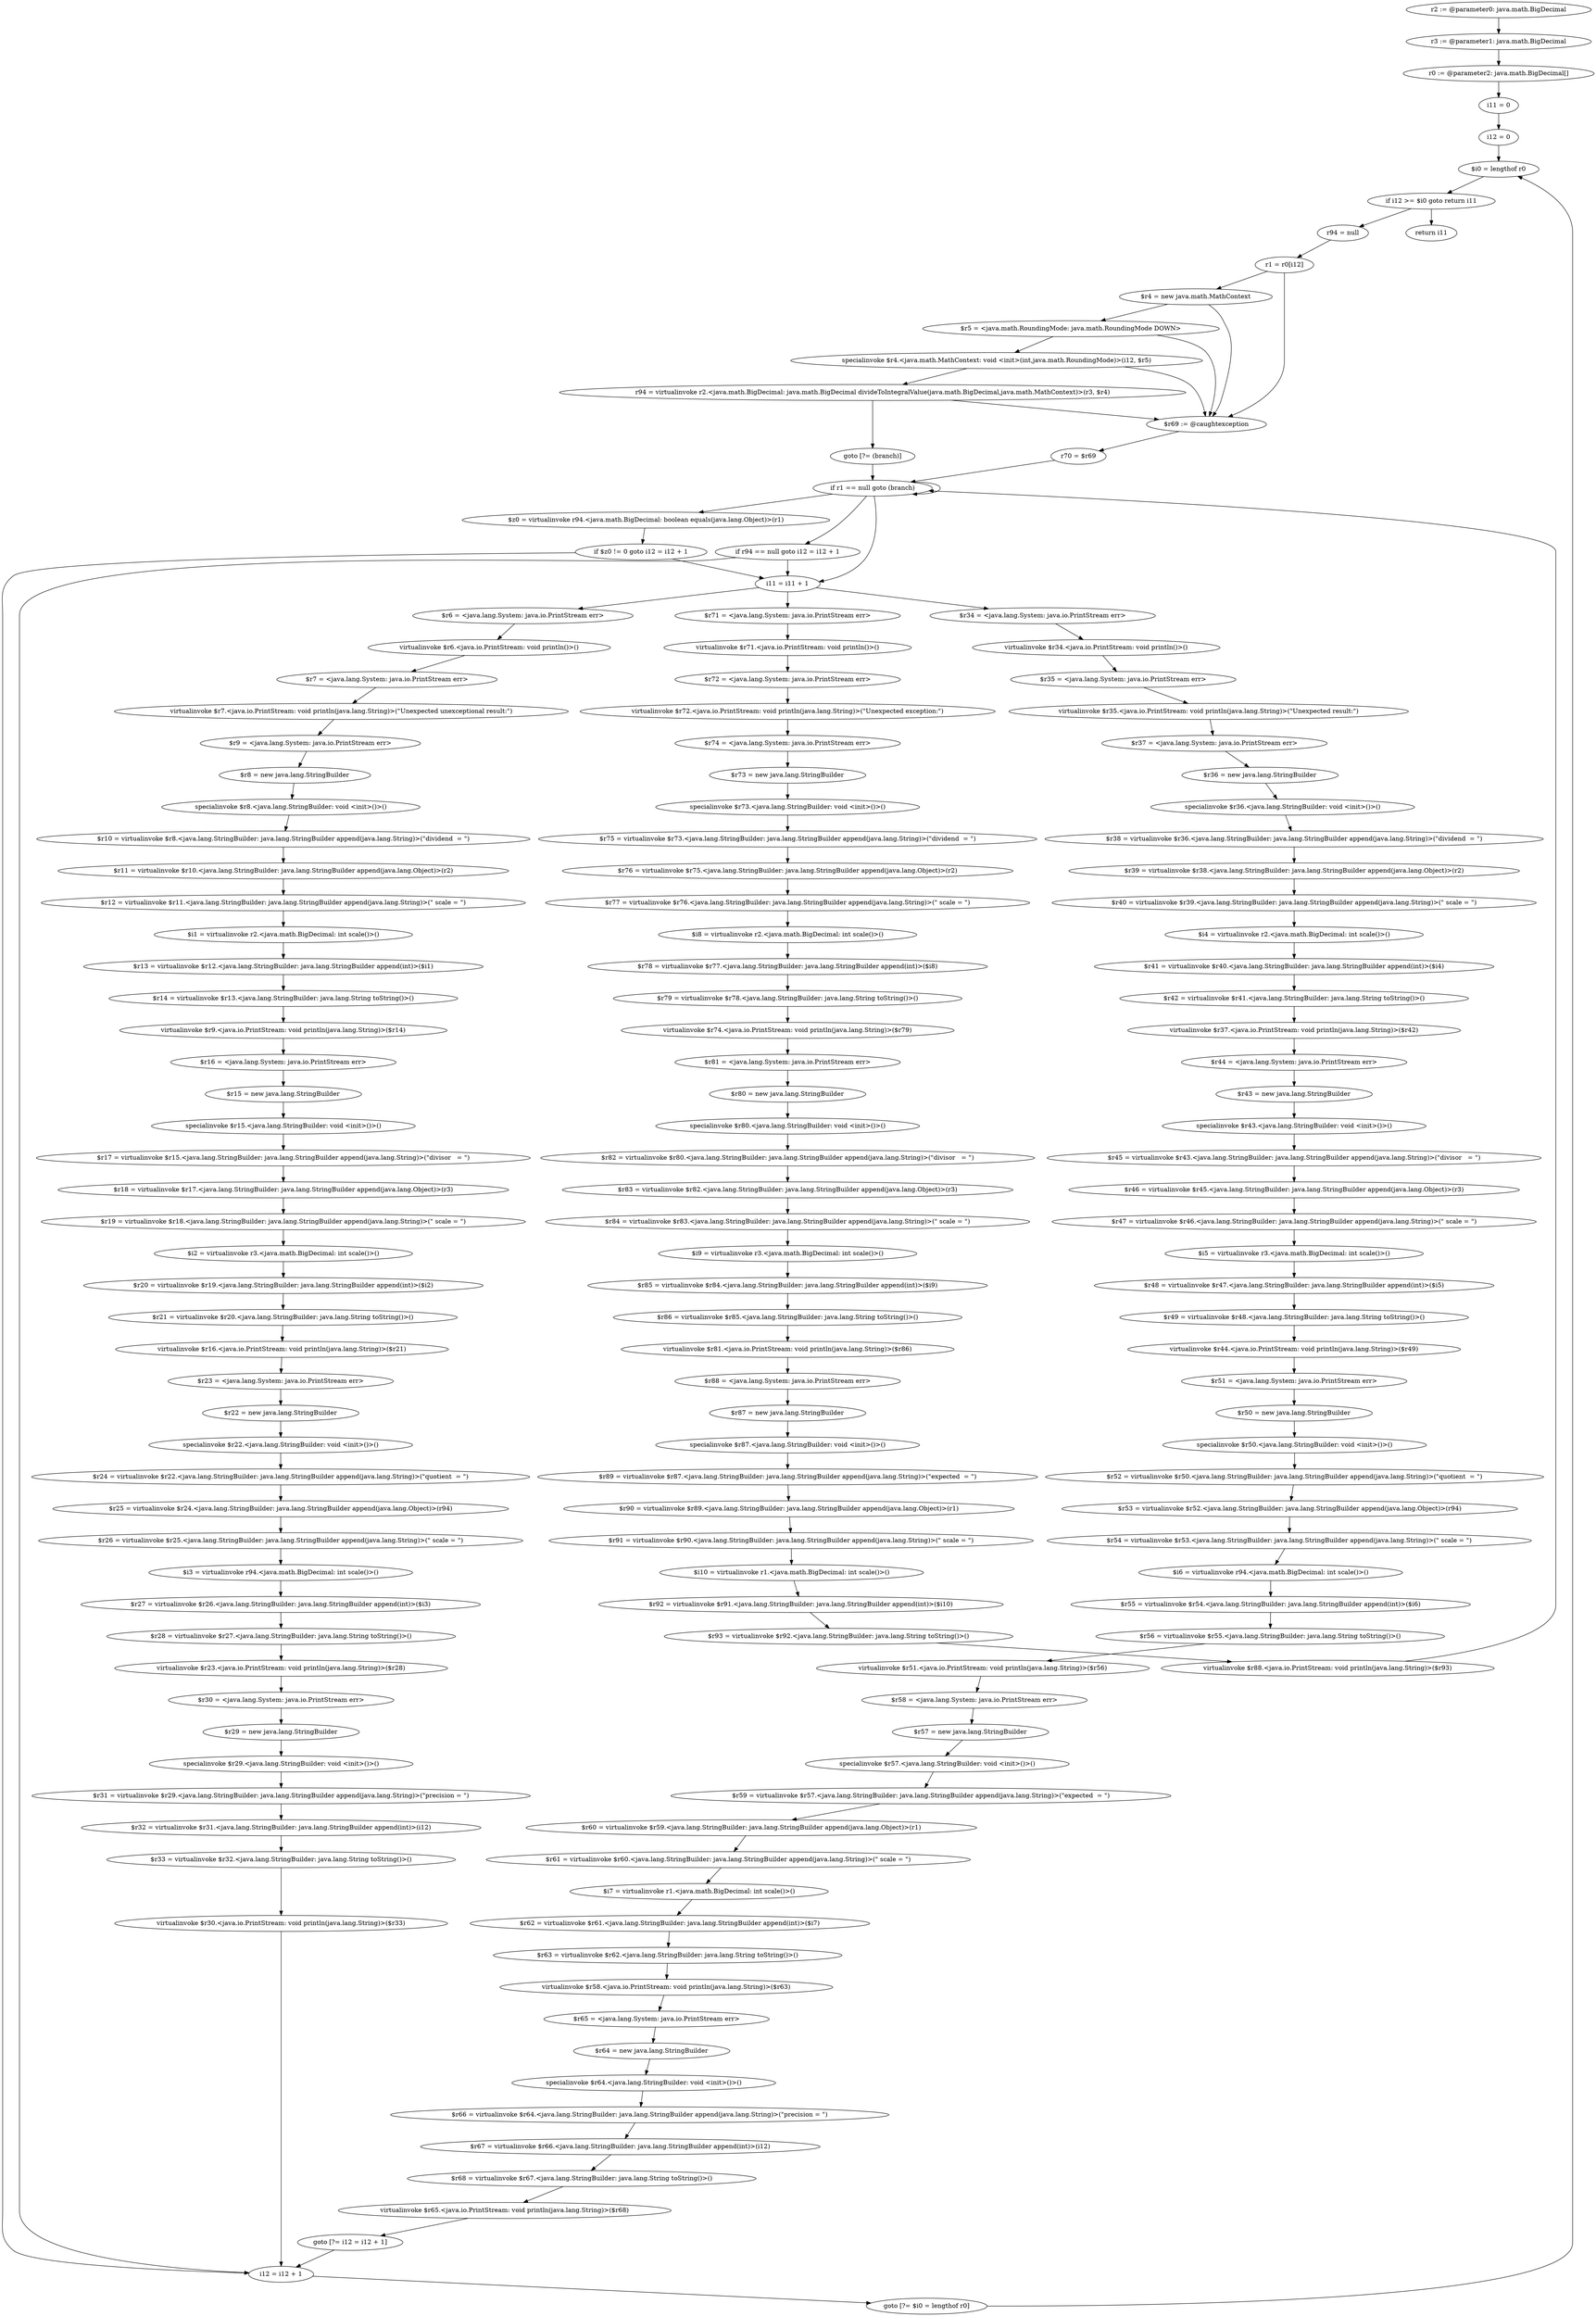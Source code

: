 digraph "unitGraph" {
    "r2 := @parameter0: java.math.BigDecimal"
    "r3 := @parameter1: java.math.BigDecimal"
    "r0 := @parameter2: java.math.BigDecimal[]"
    "i11 = 0"
    "i12 = 0"
    "$i0 = lengthof r0"
    "if i12 >= $i0 goto return i11"
    "r94 = null"
    "r1 = r0[i12]"
    "$r4 = new java.math.MathContext"
    "$r5 = <java.math.RoundingMode: java.math.RoundingMode DOWN>"
    "specialinvoke $r4.<java.math.MathContext: void <init>(int,java.math.RoundingMode)>(i12, $r5)"
    "r94 = virtualinvoke r2.<java.math.BigDecimal: java.math.BigDecimal divideToIntegralValue(java.math.BigDecimal,java.math.MathContext)>(r3, $r4)"
    "goto [?= (branch)]"
    "$r69 := @caughtexception"
    "r70 = $r69"
    "if r1 == null goto (branch)"
    "i11 = i11 + 1"
    "$r71 = <java.lang.System: java.io.PrintStream err>"
    "virtualinvoke $r71.<java.io.PrintStream: void println()>()"
    "$r72 = <java.lang.System: java.io.PrintStream err>"
    "virtualinvoke $r72.<java.io.PrintStream: void println(java.lang.String)>(\"Unexpected exception:\")"
    "$r74 = <java.lang.System: java.io.PrintStream err>"
    "$r73 = new java.lang.StringBuilder"
    "specialinvoke $r73.<java.lang.StringBuilder: void <init>()>()"
    "$r75 = virtualinvoke $r73.<java.lang.StringBuilder: java.lang.StringBuilder append(java.lang.String)>(\"dividend  = \")"
    "$r76 = virtualinvoke $r75.<java.lang.StringBuilder: java.lang.StringBuilder append(java.lang.Object)>(r2)"
    "$r77 = virtualinvoke $r76.<java.lang.StringBuilder: java.lang.StringBuilder append(java.lang.String)>(\" scale = \")"
    "$i8 = virtualinvoke r2.<java.math.BigDecimal: int scale()>()"
    "$r78 = virtualinvoke $r77.<java.lang.StringBuilder: java.lang.StringBuilder append(int)>($i8)"
    "$r79 = virtualinvoke $r78.<java.lang.StringBuilder: java.lang.String toString()>()"
    "virtualinvoke $r74.<java.io.PrintStream: void println(java.lang.String)>($r79)"
    "$r81 = <java.lang.System: java.io.PrintStream err>"
    "$r80 = new java.lang.StringBuilder"
    "specialinvoke $r80.<java.lang.StringBuilder: void <init>()>()"
    "$r82 = virtualinvoke $r80.<java.lang.StringBuilder: java.lang.StringBuilder append(java.lang.String)>(\"divisor   = \")"
    "$r83 = virtualinvoke $r82.<java.lang.StringBuilder: java.lang.StringBuilder append(java.lang.Object)>(r3)"
    "$r84 = virtualinvoke $r83.<java.lang.StringBuilder: java.lang.StringBuilder append(java.lang.String)>(\" scale = \")"
    "$i9 = virtualinvoke r3.<java.math.BigDecimal: int scale()>()"
    "$r85 = virtualinvoke $r84.<java.lang.StringBuilder: java.lang.StringBuilder append(int)>($i9)"
    "$r86 = virtualinvoke $r85.<java.lang.StringBuilder: java.lang.String toString()>()"
    "virtualinvoke $r81.<java.io.PrintStream: void println(java.lang.String)>($r86)"
    "$r88 = <java.lang.System: java.io.PrintStream err>"
    "$r87 = new java.lang.StringBuilder"
    "specialinvoke $r87.<java.lang.StringBuilder: void <init>()>()"
    "$r89 = virtualinvoke $r87.<java.lang.StringBuilder: java.lang.StringBuilder append(java.lang.String)>(\"expected  = \")"
    "$r90 = virtualinvoke $r89.<java.lang.StringBuilder: java.lang.StringBuilder append(java.lang.Object)>(r1)"
    "$r91 = virtualinvoke $r90.<java.lang.StringBuilder: java.lang.StringBuilder append(java.lang.String)>(\" scale = \")"
    "$i10 = virtualinvoke r1.<java.math.BigDecimal: int scale()>()"
    "$r92 = virtualinvoke $r91.<java.lang.StringBuilder: java.lang.StringBuilder append(int)>($i10)"
    "$r93 = virtualinvoke $r92.<java.lang.StringBuilder: java.lang.String toString()>()"
    "virtualinvoke $r88.<java.io.PrintStream: void println(java.lang.String)>($r93)"
    "$z0 = virtualinvoke r94.<java.math.BigDecimal: boolean equals(java.lang.Object)>(r1)"
    "if $z0 != 0 goto i12 = i12 + 1"
    "$r34 = <java.lang.System: java.io.PrintStream err>"
    "virtualinvoke $r34.<java.io.PrintStream: void println()>()"
    "$r35 = <java.lang.System: java.io.PrintStream err>"
    "virtualinvoke $r35.<java.io.PrintStream: void println(java.lang.String)>(\"Unexpected result:\")"
    "$r37 = <java.lang.System: java.io.PrintStream err>"
    "$r36 = new java.lang.StringBuilder"
    "specialinvoke $r36.<java.lang.StringBuilder: void <init>()>()"
    "$r38 = virtualinvoke $r36.<java.lang.StringBuilder: java.lang.StringBuilder append(java.lang.String)>(\"dividend  = \")"
    "$r39 = virtualinvoke $r38.<java.lang.StringBuilder: java.lang.StringBuilder append(java.lang.Object)>(r2)"
    "$r40 = virtualinvoke $r39.<java.lang.StringBuilder: java.lang.StringBuilder append(java.lang.String)>(\" scale = \")"
    "$i4 = virtualinvoke r2.<java.math.BigDecimal: int scale()>()"
    "$r41 = virtualinvoke $r40.<java.lang.StringBuilder: java.lang.StringBuilder append(int)>($i4)"
    "$r42 = virtualinvoke $r41.<java.lang.StringBuilder: java.lang.String toString()>()"
    "virtualinvoke $r37.<java.io.PrintStream: void println(java.lang.String)>($r42)"
    "$r44 = <java.lang.System: java.io.PrintStream err>"
    "$r43 = new java.lang.StringBuilder"
    "specialinvoke $r43.<java.lang.StringBuilder: void <init>()>()"
    "$r45 = virtualinvoke $r43.<java.lang.StringBuilder: java.lang.StringBuilder append(java.lang.String)>(\"divisor   = \")"
    "$r46 = virtualinvoke $r45.<java.lang.StringBuilder: java.lang.StringBuilder append(java.lang.Object)>(r3)"
    "$r47 = virtualinvoke $r46.<java.lang.StringBuilder: java.lang.StringBuilder append(java.lang.String)>(\" scale = \")"
    "$i5 = virtualinvoke r3.<java.math.BigDecimal: int scale()>()"
    "$r48 = virtualinvoke $r47.<java.lang.StringBuilder: java.lang.StringBuilder append(int)>($i5)"
    "$r49 = virtualinvoke $r48.<java.lang.StringBuilder: java.lang.String toString()>()"
    "virtualinvoke $r44.<java.io.PrintStream: void println(java.lang.String)>($r49)"
    "$r51 = <java.lang.System: java.io.PrintStream err>"
    "$r50 = new java.lang.StringBuilder"
    "specialinvoke $r50.<java.lang.StringBuilder: void <init>()>()"
    "$r52 = virtualinvoke $r50.<java.lang.StringBuilder: java.lang.StringBuilder append(java.lang.String)>(\"quotient  = \")"
    "$r53 = virtualinvoke $r52.<java.lang.StringBuilder: java.lang.StringBuilder append(java.lang.Object)>(r94)"
    "$r54 = virtualinvoke $r53.<java.lang.StringBuilder: java.lang.StringBuilder append(java.lang.String)>(\" scale = \")"
    "$i6 = virtualinvoke r94.<java.math.BigDecimal: int scale()>()"
    "$r55 = virtualinvoke $r54.<java.lang.StringBuilder: java.lang.StringBuilder append(int)>($i6)"
    "$r56 = virtualinvoke $r55.<java.lang.StringBuilder: java.lang.String toString()>()"
    "virtualinvoke $r51.<java.io.PrintStream: void println(java.lang.String)>($r56)"
    "$r58 = <java.lang.System: java.io.PrintStream err>"
    "$r57 = new java.lang.StringBuilder"
    "specialinvoke $r57.<java.lang.StringBuilder: void <init>()>()"
    "$r59 = virtualinvoke $r57.<java.lang.StringBuilder: java.lang.StringBuilder append(java.lang.String)>(\"expected  = \")"
    "$r60 = virtualinvoke $r59.<java.lang.StringBuilder: java.lang.StringBuilder append(java.lang.Object)>(r1)"
    "$r61 = virtualinvoke $r60.<java.lang.StringBuilder: java.lang.StringBuilder append(java.lang.String)>(\" scale = \")"
    "$i7 = virtualinvoke r1.<java.math.BigDecimal: int scale()>()"
    "$r62 = virtualinvoke $r61.<java.lang.StringBuilder: java.lang.StringBuilder append(int)>($i7)"
    "$r63 = virtualinvoke $r62.<java.lang.StringBuilder: java.lang.String toString()>()"
    "virtualinvoke $r58.<java.io.PrintStream: void println(java.lang.String)>($r63)"
    "$r65 = <java.lang.System: java.io.PrintStream err>"
    "$r64 = new java.lang.StringBuilder"
    "specialinvoke $r64.<java.lang.StringBuilder: void <init>()>()"
    "$r66 = virtualinvoke $r64.<java.lang.StringBuilder: java.lang.StringBuilder append(java.lang.String)>(\"precision = \")"
    "$r67 = virtualinvoke $r66.<java.lang.StringBuilder: java.lang.StringBuilder append(int)>(i12)"
    "$r68 = virtualinvoke $r67.<java.lang.StringBuilder: java.lang.String toString()>()"
    "virtualinvoke $r65.<java.io.PrintStream: void println(java.lang.String)>($r68)"
    "goto [?= i12 = i12 + 1]"
    "if r94 == null goto i12 = i12 + 1"
    "$r6 = <java.lang.System: java.io.PrintStream err>"
    "virtualinvoke $r6.<java.io.PrintStream: void println()>()"
    "$r7 = <java.lang.System: java.io.PrintStream err>"
    "virtualinvoke $r7.<java.io.PrintStream: void println(java.lang.String)>(\"Unexpected unexceptional result:\")"
    "$r9 = <java.lang.System: java.io.PrintStream err>"
    "$r8 = new java.lang.StringBuilder"
    "specialinvoke $r8.<java.lang.StringBuilder: void <init>()>()"
    "$r10 = virtualinvoke $r8.<java.lang.StringBuilder: java.lang.StringBuilder append(java.lang.String)>(\"dividend  = \")"
    "$r11 = virtualinvoke $r10.<java.lang.StringBuilder: java.lang.StringBuilder append(java.lang.Object)>(r2)"
    "$r12 = virtualinvoke $r11.<java.lang.StringBuilder: java.lang.StringBuilder append(java.lang.String)>(\" scale = \")"
    "$i1 = virtualinvoke r2.<java.math.BigDecimal: int scale()>()"
    "$r13 = virtualinvoke $r12.<java.lang.StringBuilder: java.lang.StringBuilder append(int)>($i1)"
    "$r14 = virtualinvoke $r13.<java.lang.StringBuilder: java.lang.String toString()>()"
    "virtualinvoke $r9.<java.io.PrintStream: void println(java.lang.String)>($r14)"
    "$r16 = <java.lang.System: java.io.PrintStream err>"
    "$r15 = new java.lang.StringBuilder"
    "specialinvoke $r15.<java.lang.StringBuilder: void <init>()>()"
    "$r17 = virtualinvoke $r15.<java.lang.StringBuilder: java.lang.StringBuilder append(java.lang.String)>(\"divisor   = \")"
    "$r18 = virtualinvoke $r17.<java.lang.StringBuilder: java.lang.StringBuilder append(java.lang.Object)>(r3)"
    "$r19 = virtualinvoke $r18.<java.lang.StringBuilder: java.lang.StringBuilder append(java.lang.String)>(\" scale = \")"
    "$i2 = virtualinvoke r3.<java.math.BigDecimal: int scale()>()"
    "$r20 = virtualinvoke $r19.<java.lang.StringBuilder: java.lang.StringBuilder append(int)>($i2)"
    "$r21 = virtualinvoke $r20.<java.lang.StringBuilder: java.lang.String toString()>()"
    "virtualinvoke $r16.<java.io.PrintStream: void println(java.lang.String)>($r21)"
    "$r23 = <java.lang.System: java.io.PrintStream err>"
    "$r22 = new java.lang.StringBuilder"
    "specialinvoke $r22.<java.lang.StringBuilder: void <init>()>()"
    "$r24 = virtualinvoke $r22.<java.lang.StringBuilder: java.lang.StringBuilder append(java.lang.String)>(\"quotient  = \")"
    "$r25 = virtualinvoke $r24.<java.lang.StringBuilder: java.lang.StringBuilder append(java.lang.Object)>(r94)"
    "$r26 = virtualinvoke $r25.<java.lang.StringBuilder: java.lang.StringBuilder append(java.lang.String)>(\" scale = \")"
    "$i3 = virtualinvoke r94.<java.math.BigDecimal: int scale()>()"
    "$r27 = virtualinvoke $r26.<java.lang.StringBuilder: java.lang.StringBuilder append(int)>($i3)"
    "$r28 = virtualinvoke $r27.<java.lang.StringBuilder: java.lang.String toString()>()"
    "virtualinvoke $r23.<java.io.PrintStream: void println(java.lang.String)>($r28)"
    "$r30 = <java.lang.System: java.io.PrintStream err>"
    "$r29 = new java.lang.StringBuilder"
    "specialinvoke $r29.<java.lang.StringBuilder: void <init>()>()"
    "$r31 = virtualinvoke $r29.<java.lang.StringBuilder: java.lang.StringBuilder append(java.lang.String)>(\"precision = \")"
    "$r32 = virtualinvoke $r31.<java.lang.StringBuilder: java.lang.StringBuilder append(int)>(i12)"
    "$r33 = virtualinvoke $r32.<java.lang.StringBuilder: java.lang.String toString()>()"
    "virtualinvoke $r30.<java.io.PrintStream: void println(java.lang.String)>($r33)"
    "i12 = i12 + 1"
    "goto [?= $i0 = lengthof r0]"
    "return i11"
    "r2 := @parameter0: java.math.BigDecimal"->"r3 := @parameter1: java.math.BigDecimal";
    "r3 := @parameter1: java.math.BigDecimal"->"r0 := @parameter2: java.math.BigDecimal[]";
    "r0 := @parameter2: java.math.BigDecimal[]"->"i11 = 0";
    "i11 = 0"->"i12 = 0";
    "i12 = 0"->"$i0 = lengthof r0";
    "$i0 = lengthof r0"->"if i12 >= $i0 goto return i11";
    "if i12 >= $i0 goto return i11"->"r94 = null";
    "if i12 >= $i0 goto return i11"->"return i11";
    "r94 = null"->"r1 = r0[i12]";
    "r1 = r0[i12]"->"$r4 = new java.math.MathContext";
    "r1 = r0[i12]"->"$r69 := @caughtexception";
    "$r4 = new java.math.MathContext"->"$r5 = <java.math.RoundingMode: java.math.RoundingMode DOWN>";
    "$r4 = new java.math.MathContext"->"$r69 := @caughtexception";
    "$r5 = <java.math.RoundingMode: java.math.RoundingMode DOWN>"->"specialinvoke $r4.<java.math.MathContext: void <init>(int,java.math.RoundingMode)>(i12, $r5)";
    "$r5 = <java.math.RoundingMode: java.math.RoundingMode DOWN>"->"$r69 := @caughtexception";
    "specialinvoke $r4.<java.math.MathContext: void <init>(int,java.math.RoundingMode)>(i12, $r5)"->"r94 = virtualinvoke r2.<java.math.BigDecimal: java.math.BigDecimal divideToIntegralValue(java.math.BigDecimal,java.math.MathContext)>(r3, $r4)";
    "specialinvoke $r4.<java.math.MathContext: void <init>(int,java.math.RoundingMode)>(i12, $r5)"->"$r69 := @caughtexception";
    "r94 = virtualinvoke r2.<java.math.BigDecimal: java.math.BigDecimal divideToIntegralValue(java.math.BigDecimal,java.math.MathContext)>(r3, $r4)"->"goto [?= (branch)]";
    "r94 = virtualinvoke r2.<java.math.BigDecimal: java.math.BigDecimal divideToIntegralValue(java.math.BigDecimal,java.math.MathContext)>(r3, $r4)"->"$r69 := @caughtexception";
    "goto [?= (branch)]"->"if r1 == null goto (branch)";
    "$r69 := @caughtexception"->"r70 = $r69";
    "r70 = $r69"->"if r1 == null goto (branch)";
    "if r1 == null goto (branch)"->"i11 = i11 + 1";
    "if r1 == null goto (branch)"->"if r1 == null goto (branch)";
    "i11 = i11 + 1"->"$r71 = <java.lang.System: java.io.PrintStream err>";
    "$r71 = <java.lang.System: java.io.PrintStream err>"->"virtualinvoke $r71.<java.io.PrintStream: void println()>()";
    "virtualinvoke $r71.<java.io.PrintStream: void println()>()"->"$r72 = <java.lang.System: java.io.PrintStream err>";
    "$r72 = <java.lang.System: java.io.PrintStream err>"->"virtualinvoke $r72.<java.io.PrintStream: void println(java.lang.String)>(\"Unexpected exception:\")";
    "virtualinvoke $r72.<java.io.PrintStream: void println(java.lang.String)>(\"Unexpected exception:\")"->"$r74 = <java.lang.System: java.io.PrintStream err>";
    "$r74 = <java.lang.System: java.io.PrintStream err>"->"$r73 = new java.lang.StringBuilder";
    "$r73 = new java.lang.StringBuilder"->"specialinvoke $r73.<java.lang.StringBuilder: void <init>()>()";
    "specialinvoke $r73.<java.lang.StringBuilder: void <init>()>()"->"$r75 = virtualinvoke $r73.<java.lang.StringBuilder: java.lang.StringBuilder append(java.lang.String)>(\"dividend  = \")";
    "$r75 = virtualinvoke $r73.<java.lang.StringBuilder: java.lang.StringBuilder append(java.lang.String)>(\"dividend  = \")"->"$r76 = virtualinvoke $r75.<java.lang.StringBuilder: java.lang.StringBuilder append(java.lang.Object)>(r2)";
    "$r76 = virtualinvoke $r75.<java.lang.StringBuilder: java.lang.StringBuilder append(java.lang.Object)>(r2)"->"$r77 = virtualinvoke $r76.<java.lang.StringBuilder: java.lang.StringBuilder append(java.lang.String)>(\" scale = \")";
    "$r77 = virtualinvoke $r76.<java.lang.StringBuilder: java.lang.StringBuilder append(java.lang.String)>(\" scale = \")"->"$i8 = virtualinvoke r2.<java.math.BigDecimal: int scale()>()";
    "$i8 = virtualinvoke r2.<java.math.BigDecimal: int scale()>()"->"$r78 = virtualinvoke $r77.<java.lang.StringBuilder: java.lang.StringBuilder append(int)>($i8)";
    "$r78 = virtualinvoke $r77.<java.lang.StringBuilder: java.lang.StringBuilder append(int)>($i8)"->"$r79 = virtualinvoke $r78.<java.lang.StringBuilder: java.lang.String toString()>()";
    "$r79 = virtualinvoke $r78.<java.lang.StringBuilder: java.lang.String toString()>()"->"virtualinvoke $r74.<java.io.PrintStream: void println(java.lang.String)>($r79)";
    "virtualinvoke $r74.<java.io.PrintStream: void println(java.lang.String)>($r79)"->"$r81 = <java.lang.System: java.io.PrintStream err>";
    "$r81 = <java.lang.System: java.io.PrintStream err>"->"$r80 = new java.lang.StringBuilder";
    "$r80 = new java.lang.StringBuilder"->"specialinvoke $r80.<java.lang.StringBuilder: void <init>()>()";
    "specialinvoke $r80.<java.lang.StringBuilder: void <init>()>()"->"$r82 = virtualinvoke $r80.<java.lang.StringBuilder: java.lang.StringBuilder append(java.lang.String)>(\"divisor   = \")";
    "$r82 = virtualinvoke $r80.<java.lang.StringBuilder: java.lang.StringBuilder append(java.lang.String)>(\"divisor   = \")"->"$r83 = virtualinvoke $r82.<java.lang.StringBuilder: java.lang.StringBuilder append(java.lang.Object)>(r3)";
    "$r83 = virtualinvoke $r82.<java.lang.StringBuilder: java.lang.StringBuilder append(java.lang.Object)>(r3)"->"$r84 = virtualinvoke $r83.<java.lang.StringBuilder: java.lang.StringBuilder append(java.lang.String)>(\" scale = \")";
    "$r84 = virtualinvoke $r83.<java.lang.StringBuilder: java.lang.StringBuilder append(java.lang.String)>(\" scale = \")"->"$i9 = virtualinvoke r3.<java.math.BigDecimal: int scale()>()";
    "$i9 = virtualinvoke r3.<java.math.BigDecimal: int scale()>()"->"$r85 = virtualinvoke $r84.<java.lang.StringBuilder: java.lang.StringBuilder append(int)>($i9)";
    "$r85 = virtualinvoke $r84.<java.lang.StringBuilder: java.lang.StringBuilder append(int)>($i9)"->"$r86 = virtualinvoke $r85.<java.lang.StringBuilder: java.lang.String toString()>()";
    "$r86 = virtualinvoke $r85.<java.lang.StringBuilder: java.lang.String toString()>()"->"virtualinvoke $r81.<java.io.PrintStream: void println(java.lang.String)>($r86)";
    "virtualinvoke $r81.<java.io.PrintStream: void println(java.lang.String)>($r86)"->"$r88 = <java.lang.System: java.io.PrintStream err>";
    "$r88 = <java.lang.System: java.io.PrintStream err>"->"$r87 = new java.lang.StringBuilder";
    "$r87 = new java.lang.StringBuilder"->"specialinvoke $r87.<java.lang.StringBuilder: void <init>()>()";
    "specialinvoke $r87.<java.lang.StringBuilder: void <init>()>()"->"$r89 = virtualinvoke $r87.<java.lang.StringBuilder: java.lang.StringBuilder append(java.lang.String)>(\"expected  = \")";
    "$r89 = virtualinvoke $r87.<java.lang.StringBuilder: java.lang.StringBuilder append(java.lang.String)>(\"expected  = \")"->"$r90 = virtualinvoke $r89.<java.lang.StringBuilder: java.lang.StringBuilder append(java.lang.Object)>(r1)";
    "$r90 = virtualinvoke $r89.<java.lang.StringBuilder: java.lang.StringBuilder append(java.lang.Object)>(r1)"->"$r91 = virtualinvoke $r90.<java.lang.StringBuilder: java.lang.StringBuilder append(java.lang.String)>(\" scale = \")";
    "$r91 = virtualinvoke $r90.<java.lang.StringBuilder: java.lang.StringBuilder append(java.lang.String)>(\" scale = \")"->"$i10 = virtualinvoke r1.<java.math.BigDecimal: int scale()>()";
    "$i10 = virtualinvoke r1.<java.math.BigDecimal: int scale()>()"->"$r92 = virtualinvoke $r91.<java.lang.StringBuilder: java.lang.StringBuilder append(int)>($i10)";
    "$r92 = virtualinvoke $r91.<java.lang.StringBuilder: java.lang.StringBuilder append(int)>($i10)"->"$r93 = virtualinvoke $r92.<java.lang.StringBuilder: java.lang.String toString()>()";
    "$r93 = virtualinvoke $r92.<java.lang.StringBuilder: java.lang.String toString()>()"->"virtualinvoke $r88.<java.io.PrintStream: void println(java.lang.String)>($r93)";
    "virtualinvoke $r88.<java.io.PrintStream: void println(java.lang.String)>($r93)"->"if r1 == null goto (branch)";
    "if r1 == null goto (branch)"->"$z0 = virtualinvoke r94.<java.math.BigDecimal: boolean equals(java.lang.Object)>(r1)";
    "if r1 == null goto (branch)"->"if r94 == null goto i12 = i12 + 1";
    "$z0 = virtualinvoke r94.<java.math.BigDecimal: boolean equals(java.lang.Object)>(r1)"->"if $z0 != 0 goto i12 = i12 + 1";
    "if $z0 != 0 goto i12 = i12 + 1"->"i11 = i11 + 1";
    "if $z0 != 0 goto i12 = i12 + 1"->"i12 = i12 + 1";
    "i11 = i11 + 1"->"$r34 = <java.lang.System: java.io.PrintStream err>";
    "$r34 = <java.lang.System: java.io.PrintStream err>"->"virtualinvoke $r34.<java.io.PrintStream: void println()>()";
    "virtualinvoke $r34.<java.io.PrintStream: void println()>()"->"$r35 = <java.lang.System: java.io.PrintStream err>";
    "$r35 = <java.lang.System: java.io.PrintStream err>"->"virtualinvoke $r35.<java.io.PrintStream: void println(java.lang.String)>(\"Unexpected result:\")";
    "virtualinvoke $r35.<java.io.PrintStream: void println(java.lang.String)>(\"Unexpected result:\")"->"$r37 = <java.lang.System: java.io.PrintStream err>";
    "$r37 = <java.lang.System: java.io.PrintStream err>"->"$r36 = new java.lang.StringBuilder";
    "$r36 = new java.lang.StringBuilder"->"specialinvoke $r36.<java.lang.StringBuilder: void <init>()>()";
    "specialinvoke $r36.<java.lang.StringBuilder: void <init>()>()"->"$r38 = virtualinvoke $r36.<java.lang.StringBuilder: java.lang.StringBuilder append(java.lang.String)>(\"dividend  = \")";
    "$r38 = virtualinvoke $r36.<java.lang.StringBuilder: java.lang.StringBuilder append(java.lang.String)>(\"dividend  = \")"->"$r39 = virtualinvoke $r38.<java.lang.StringBuilder: java.lang.StringBuilder append(java.lang.Object)>(r2)";
    "$r39 = virtualinvoke $r38.<java.lang.StringBuilder: java.lang.StringBuilder append(java.lang.Object)>(r2)"->"$r40 = virtualinvoke $r39.<java.lang.StringBuilder: java.lang.StringBuilder append(java.lang.String)>(\" scale = \")";
    "$r40 = virtualinvoke $r39.<java.lang.StringBuilder: java.lang.StringBuilder append(java.lang.String)>(\" scale = \")"->"$i4 = virtualinvoke r2.<java.math.BigDecimal: int scale()>()";
    "$i4 = virtualinvoke r2.<java.math.BigDecimal: int scale()>()"->"$r41 = virtualinvoke $r40.<java.lang.StringBuilder: java.lang.StringBuilder append(int)>($i4)";
    "$r41 = virtualinvoke $r40.<java.lang.StringBuilder: java.lang.StringBuilder append(int)>($i4)"->"$r42 = virtualinvoke $r41.<java.lang.StringBuilder: java.lang.String toString()>()";
    "$r42 = virtualinvoke $r41.<java.lang.StringBuilder: java.lang.String toString()>()"->"virtualinvoke $r37.<java.io.PrintStream: void println(java.lang.String)>($r42)";
    "virtualinvoke $r37.<java.io.PrintStream: void println(java.lang.String)>($r42)"->"$r44 = <java.lang.System: java.io.PrintStream err>";
    "$r44 = <java.lang.System: java.io.PrintStream err>"->"$r43 = new java.lang.StringBuilder";
    "$r43 = new java.lang.StringBuilder"->"specialinvoke $r43.<java.lang.StringBuilder: void <init>()>()";
    "specialinvoke $r43.<java.lang.StringBuilder: void <init>()>()"->"$r45 = virtualinvoke $r43.<java.lang.StringBuilder: java.lang.StringBuilder append(java.lang.String)>(\"divisor   = \")";
    "$r45 = virtualinvoke $r43.<java.lang.StringBuilder: java.lang.StringBuilder append(java.lang.String)>(\"divisor   = \")"->"$r46 = virtualinvoke $r45.<java.lang.StringBuilder: java.lang.StringBuilder append(java.lang.Object)>(r3)";
    "$r46 = virtualinvoke $r45.<java.lang.StringBuilder: java.lang.StringBuilder append(java.lang.Object)>(r3)"->"$r47 = virtualinvoke $r46.<java.lang.StringBuilder: java.lang.StringBuilder append(java.lang.String)>(\" scale = \")";
    "$r47 = virtualinvoke $r46.<java.lang.StringBuilder: java.lang.StringBuilder append(java.lang.String)>(\" scale = \")"->"$i5 = virtualinvoke r3.<java.math.BigDecimal: int scale()>()";
    "$i5 = virtualinvoke r3.<java.math.BigDecimal: int scale()>()"->"$r48 = virtualinvoke $r47.<java.lang.StringBuilder: java.lang.StringBuilder append(int)>($i5)";
    "$r48 = virtualinvoke $r47.<java.lang.StringBuilder: java.lang.StringBuilder append(int)>($i5)"->"$r49 = virtualinvoke $r48.<java.lang.StringBuilder: java.lang.String toString()>()";
    "$r49 = virtualinvoke $r48.<java.lang.StringBuilder: java.lang.String toString()>()"->"virtualinvoke $r44.<java.io.PrintStream: void println(java.lang.String)>($r49)";
    "virtualinvoke $r44.<java.io.PrintStream: void println(java.lang.String)>($r49)"->"$r51 = <java.lang.System: java.io.PrintStream err>";
    "$r51 = <java.lang.System: java.io.PrintStream err>"->"$r50 = new java.lang.StringBuilder";
    "$r50 = new java.lang.StringBuilder"->"specialinvoke $r50.<java.lang.StringBuilder: void <init>()>()";
    "specialinvoke $r50.<java.lang.StringBuilder: void <init>()>()"->"$r52 = virtualinvoke $r50.<java.lang.StringBuilder: java.lang.StringBuilder append(java.lang.String)>(\"quotient  = \")";
    "$r52 = virtualinvoke $r50.<java.lang.StringBuilder: java.lang.StringBuilder append(java.lang.String)>(\"quotient  = \")"->"$r53 = virtualinvoke $r52.<java.lang.StringBuilder: java.lang.StringBuilder append(java.lang.Object)>(r94)";
    "$r53 = virtualinvoke $r52.<java.lang.StringBuilder: java.lang.StringBuilder append(java.lang.Object)>(r94)"->"$r54 = virtualinvoke $r53.<java.lang.StringBuilder: java.lang.StringBuilder append(java.lang.String)>(\" scale = \")";
    "$r54 = virtualinvoke $r53.<java.lang.StringBuilder: java.lang.StringBuilder append(java.lang.String)>(\" scale = \")"->"$i6 = virtualinvoke r94.<java.math.BigDecimal: int scale()>()";
    "$i6 = virtualinvoke r94.<java.math.BigDecimal: int scale()>()"->"$r55 = virtualinvoke $r54.<java.lang.StringBuilder: java.lang.StringBuilder append(int)>($i6)";
    "$r55 = virtualinvoke $r54.<java.lang.StringBuilder: java.lang.StringBuilder append(int)>($i6)"->"$r56 = virtualinvoke $r55.<java.lang.StringBuilder: java.lang.String toString()>()";
    "$r56 = virtualinvoke $r55.<java.lang.StringBuilder: java.lang.String toString()>()"->"virtualinvoke $r51.<java.io.PrintStream: void println(java.lang.String)>($r56)";
    "virtualinvoke $r51.<java.io.PrintStream: void println(java.lang.String)>($r56)"->"$r58 = <java.lang.System: java.io.PrintStream err>";
    "$r58 = <java.lang.System: java.io.PrintStream err>"->"$r57 = new java.lang.StringBuilder";
    "$r57 = new java.lang.StringBuilder"->"specialinvoke $r57.<java.lang.StringBuilder: void <init>()>()";
    "specialinvoke $r57.<java.lang.StringBuilder: void <init>()>()"->"$r59 = virtualinvoke $r57.<java.lang.StringBuilder: java.lang.StringBuilder append(java.lang.String)>(\"expected  = \")";
    "$r59 = virtualinvoke $r57.<java.lang.StringBuilder: java.lang.StringBuilder append(java.lang.String)>(\"expected  = \")"->"$r60 = virtualinvoke $r59.<java.lang.StringBuilder: java.lang.StringBuilder append(java.lang.Object)>(r1)";
    "$r60 = virtualinvoke $r59.<java.lang.StringBuilder: java.lang.StringBuilder append(java.lang.Object)>(r1)"->"$r61 = virtualinvoke $r60.<java.lang.StringBuilder: java.lang.StringBuilder append(java.lang.String)>(\" scale = \")";
    "$r61 = virtualinvoke $r60.<java.lang.StringBuilder: java.lang.StringBuilder append(java.lang.String)>(\" scale = \")"->"$i7 = virtualinvoke r1.<java.math.BigDecimal: int scale()>()";
    "$i7 = virtualinvoke r1.<java.math.BigDecimal: int scale()>()"->"$r62 = virtualinvoke $r61.<java.lang.StringBuilder: java.lang.StringBuilder append(int)>($i7)";
    "$r62 = virtualinvoke $r61.<java.lang.StringBuilder: java.lang.StringBuilder append(int)>($i7)"->"$r63 = virtualinvoke $r62.<java.lang.StringBuilder: java.lang.String toString()>()";
    "$r63 = virtualinvoke $r62.<java.lang.StringBuilder: java.lang.String toString()>()"->"virtualinvoke $r58.<java.io.PrintStream: void println(java.lang.String)>($r63)";
    "virtualinvoke $r58.<java.io.PrintStream: void println(java.lang.String)>($r63)"->"$r65 = <java.lang.System: java.io.PrintStream err>";
    "$r65 = <java.lang.System: java.io.PrintStream err>"->"$r64 = new java.lang.StringBuilder";
    "$r64 = new java.lang.StringBuilder"->"specialinvoke $r64.<java.lang.StringBuilder: void <init>()>()";
    "specialinvoke $r64.<java.lang.StringBuilder: void <init>()>()"->"$r66 = virtualinvoke $r64.<java.lang.StringBuilder: java.lang.StringBuilder append(java.lang.String)>(\"precision = \")";
    "$r66 = virtualinvoke $r64.<java.lang.StringBuilder: java.lang.StringBuilder append(java.lang.String)>(\"precision = \")"->"$r67 = virtualinvoke $r66.<java.lang.StringBuilder: java.lang.StringBuilder append(int)>(i12)";
    "$r67 = virtualinvoke $r66.<java.lang.StringBuilder: java.lang.StringBuilder append(int)>(i12)"->"$r68 = virtualinvoke $r67.<java.lang.StringBuilder: java.lang.String toString()>()";
    "$r68 = virtualinvoke $r67.<java.lang.StringBuilder: java.lang.String toString()>()"->"virtualinvoke $r65.<java.io.PrintStream: void println(java.lang.String)>($r68)";
    "virtualinvoke $r65.<java.io.PrintStream: void println(java.lang.String)>($r68)"->"goto [?= i12 = i12 + 1]";
    "goto [?= i12 = i12 + 1]"->"i12 = i12 + 1";
    "if r94 == null goto i12 = i12 + 1"->"i11 = i11 + 1";
    "if r94 == null goto i12 = i12 + 1"->"i12 = i12 + 1";
    "i11 = i11 + 1"->"$r6 = <java.lang.System: java.io.PrintStream err>";
    "$r6 = <java.lang.System: java.io.PrintStream err>"->"virtualinvoke $r6.<java.io.PrintStream: void println()>()";
    "virtualinvoke $r6.<java.io.PrintStream: void println()>()"->"$r7 = <java.lang.System: java.io.PrintStream err>";
    "$r7 = <java.lang.System: java.io.PrintStream err>"->"virtualinvoke $r7.<java.io.PrintStream: void println(java.lang.String)>(\"Unexpected unexceptional result:\")";
    "virtualinvoke $r7.<java.io.PrintStream: void println(java.lang.String)>(\"Unexpected unexceptional result:\")"->"$r9 = <java.lang.System: java.io.PrintStream err>";
    "$r9 = <java.lang.System: java.io.PrintStream err>"->"$r8 = new java.lang.StringBuilder";
    "$r8 = new java.lang.StringBuilder"->"specialinvoke $r8.<java.lang.StringBuilder: void <init>()>()";
    "specialinvoke $r8.<java.lang.StringBuilder: void <init>()>()"->"$r10 = virtualinvoke $r8.<java.lang.StringBuilder: java.lang.StringBuilder append(java.lang.String)>(\"dividend  = \")";
    "$r10 = virtualinvoke $r8.<java.lang.StringBuilder: java.lang.StringBuilder append(java.lang.String)>(\"dividend  = \")"->"$r11 = virtualinvoke $r10.<java.lang.StringBuilder: java.lang.StringBuilder append(java.lang.Object)>(r2)";
    "$r11 = virtualinvoke $r10.<java.lang.StringBuilder: java.lang.StringBuilder append(java.lang.Object)>(r2)"->"$r12 = virtualinvoke $r11.<java.lang.StringBuilder: java.lang.StringBuilder append(java.lang.String)>(\" scale = \")";
    "$r12 = virtualinvoke $r11.<java.lang.StringBuilder: java.lang.StringBuilder append(java.lang.String)>(\" scale = \")"->"$i1 = virtualinvoke r2.<java.math.BigDecimal: int scale()>()";
    "$i1 = virtualinvoke r2.<java.math.BigDecimal: int scale()>()"->"$r13 = virtualinvoke $r12.<java.lang.StringBuilder: java.lang.StringBuilder append(int)>($i1)";
    "$r13 = virtualinvoke $r12.<java.lang.StringBuilder: java.lang.StringBuilder append(int)>($i1)"->"$r14 = virtualinvoke $r13.<java.lang.StringBuilder: java.lang.String toString()>()";
    "$r14 = virtualinvoke $r13.<java.lang.StringBuilder: java.lang.String toString()>()"->"virtualinvoke $r9.<java.io.PrintStream: void println(java.lang.String)>($r14)";
    "virtualinvoke $r9.<java.io.PrintStream: void println(java.lang.String)>($r14)"->"$r16 = <java.lang.System: java.io.PrintStream err>";
    "$r16 = <java.lang.System: java.io.PrintStream err>"->"$r15 = new java.lang.StringBuilder";
    "$r15 = new java.lang.StringBuilder"->"specialinvoke $r15.<java.lang.StringBuilder: void <init>()>()";
    "specialinvoke $r15.<java.lang.StringBuilder: void <init>()>()"->"$r17 = virtualinvoke $r15.<java.lang.StringBuilder: java.lang.StringBuilder append(java.lang.String)>(\"divisor   = \")";
    "$r17 = virtualinvoke $r15.<java.lang.StringBuilder: java.lang.StringBuilder append(java.lang.String)>(\"divisor   = \")"->"$r18 = virtualinvoke $r17.<java.lang.StringBuilder: java.lang.StringBuilder append(java.lang.Object)>(r3)";
    "$r18 = virtualinvoke $r17.<java.lang.StringBuilder: java.lang.StringBuilder append(java.lang.Object)>(r3)"->"$r19 = virtualinvoke $r18.<java.lang.StringBuilder: java.lang.StringBuilder append(java.lang.String)>(\" scale = \")";
    "$r19 = virtualinvoke $r18.<java.lang.StringBuilder: java.lang.StringBuilder append(java.lang.String)>(\" scale = \")"->"$i2 = virtualinvoke r3.<java.math.BigDecimal: int scale()>()";
    "$i2 = virtualinvoke r3.<java.math.BigDecimal: int scale()>()"->"$r20 = virtualinvoke $r19.<java.lang.StringBuilder: java.lang.StringBuilder append(int)>($i2)";
    "$r20 = virtualinvoke $r19.<java.lang.StringBuilder: java.lang.StringBuilder append(int)>($i2)"->"$r21 = virtualinvoke $r20.<java.lang.StringBuilder: java.lang.String toString()>()";
    "$r21 = virtualinvoke $r20.<java.lang.StringBuilder: java.lang.String toString()>()"->"virtualinvoke $r16.<java.io.PrintStream: void println(java.lang.String)>($r21)";
    "virtualinvoke $r16.<java.io.PrintStream: void println(java.lang.String)>($r21)"->"$r23 = <java.lang.System: java.io.PrintStream err>";
    "$r23 = <java.lang.System: java.io.PrintStream err>"->"$r22 = new java.lang.StringBuilder";
    "$r22 = new java.lang.StringBuilder"->"specialinvoke $r22.<java.lang.StringBuilder: void <init>()>()";
    "specialinvoke $r22.<java.lang.StringBuilder: void <init>()>()"->"$r24 = virtualinvoke $r22.<java.lang.StringBuilder: java.lang.StringBuilder append(java.lang.String)>(\"quotient  = \")";
    "$r24 = virtualinvoke $r22.<java.lang.StringBuilder: java.lang.StringBuilder append(java.lang.String)>(\"quotient  = \")"->"$r25 = virtualinvoke $r24.<java.lang.StringBuilder: java.lang.StringBuilder append(java.lang.Object)>(r94)";
    "$r25 = virtualinvoke $r24.<java.lang.StringBuilder: java.lang.StringBuilder append(java.lang.Object)>(r94)"->"$r26 = virtualinvoke $r25.<java.lang.StringBuilder: java.lang.StringBuilder append(java.lang.String)>(\" scale = \")";
    "$r26 = virtualinvoke $r25.<java.lang.StringBuilder: java.lang.StringBuilder append(java.lang.String)>(\" scale = \")"->"$i3 = virtualinvoke r94.<java.math.BigDecimal: int scale()>()";
    "$i3 = virtualinvoke r94.<java.math.BigDecimal: int scale()>()"->"$r27 = virtualinvoke $r26.<java.lang.StringBuilder: java.lang.StringBuilder append(int)>($i3)";
    "$r27 = virtualinvoke $r26.<java.lang.StringBuilder: java.lang.StringBuilder append(int)>($i3)"->"$r28 = virtualinvoke $r27.<java.lang.StringBuilder: java.lang.String toString()>()";
    "$r28 = virtualinvoke $r27.<java.lang.StringBuilder: java.lang.String toString()>()"->"virtualinvoke $r23.<java.io.PrintStream: void println(java.lang.String)>($r28)";
    "virtualinvoke $r23.<java.io.PrintStream: void println(java.lang.String)>($r28)"->"$r30 = <java.lang.System: java.io.PrintStream err>";
    "$r30 = <java.lang.System: java.io.PrintStream err>"->"$r29 = new java.lang.StringBuilder";
    "$r29 = new java.lang.StringBuilder"->"specialinvoke $r29.<java.lang.StringBuilder: void <init>()>()";
    "specialinvoke $r29.<java.lang.StringBuilder: void <init>()>()"->"$r31 = virtualinvoke $r29.<java.lang.StringBuilder: java.lang.StringBuilder append(java.lang.String)>(\"precision = \")";
    "$r31 = virtualinvoke $r29.<java.lang.StringBuilder: java.lang.StringBuilder append(java.lang.String)>(\"precision = \")"->"$r32 = virtualinvoke $r31.<java.lang.StringBuilder: java.lang.StringBuilder append(int)>(i12)";
    "$r32 = virtualinvoke $r31.<java.lang.StringBuilder: java.lang.StringBuilder append(int)>(i12)"->"$r33 = virtualinvoke $r32.<java.lang.StringBuilder: java.lang.String toString()>()";
    "$r33 = virtualinvoke $r32.<java.lang.StringBuilder: java.lang.String toString()>()"->"virtualinvoke $r30.<java.io.PrintStream: void println(java.lang.String)>($r33)";
    "virtualinvoke $r30.<java.io.PrintStream: void println(java.lang.String)>($r33)"->"i12 = i12 + 1";
    "i12 = i12 + 1"->"goto [?= $i0 = lengthof r0]";
    "goto [?= $i0 = lengthof r0]"->"$i0 = lengthof r0";
}
